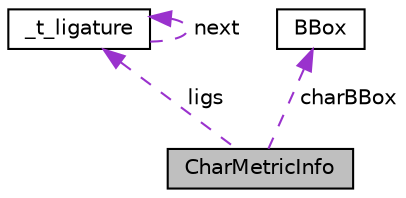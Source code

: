 digraph "CharMetricInfo"
{
  edge [fontname="Helvetica",fontsize="10",labelfontname="Helvetica",labelfontsize="10"];
  node [fontname="Helvetica",fontsize="10",shape=record];
  Node1 [label="CharMetricInfo",height=0.2,width=0.4,color="black", fillcolor="grey75", style="filled" fontcolor="black"];
  Node2 -> Node1 [dir="back",color="darkorchid3",fontsize="10",style="dashed",label=" ligs" ,fontname="Helvetica"];
  Node2 [label="_t_ligature",height=0.2,width=0.4,color="black", fillcolor="white", style="filled",URL="$d3/d3e/struct__t__ligature.html"];
  Node2 -> Node2 [dir="back",color="darkorchid3",fontsize="10",style="dashed",label=" next" ,fontname="Helvetica"];
  Node3 -> Node1 [dir="back",color="darkorchid3",fontsize="10",style="dashed",label=" charBBox" ,fontname="Helvetica"];
  Node3 [label="BBox",height=0.2,width=0.4,color="black", fillcolor="white", style="filled",URL="$df/d10/structBBox.html"];
}
